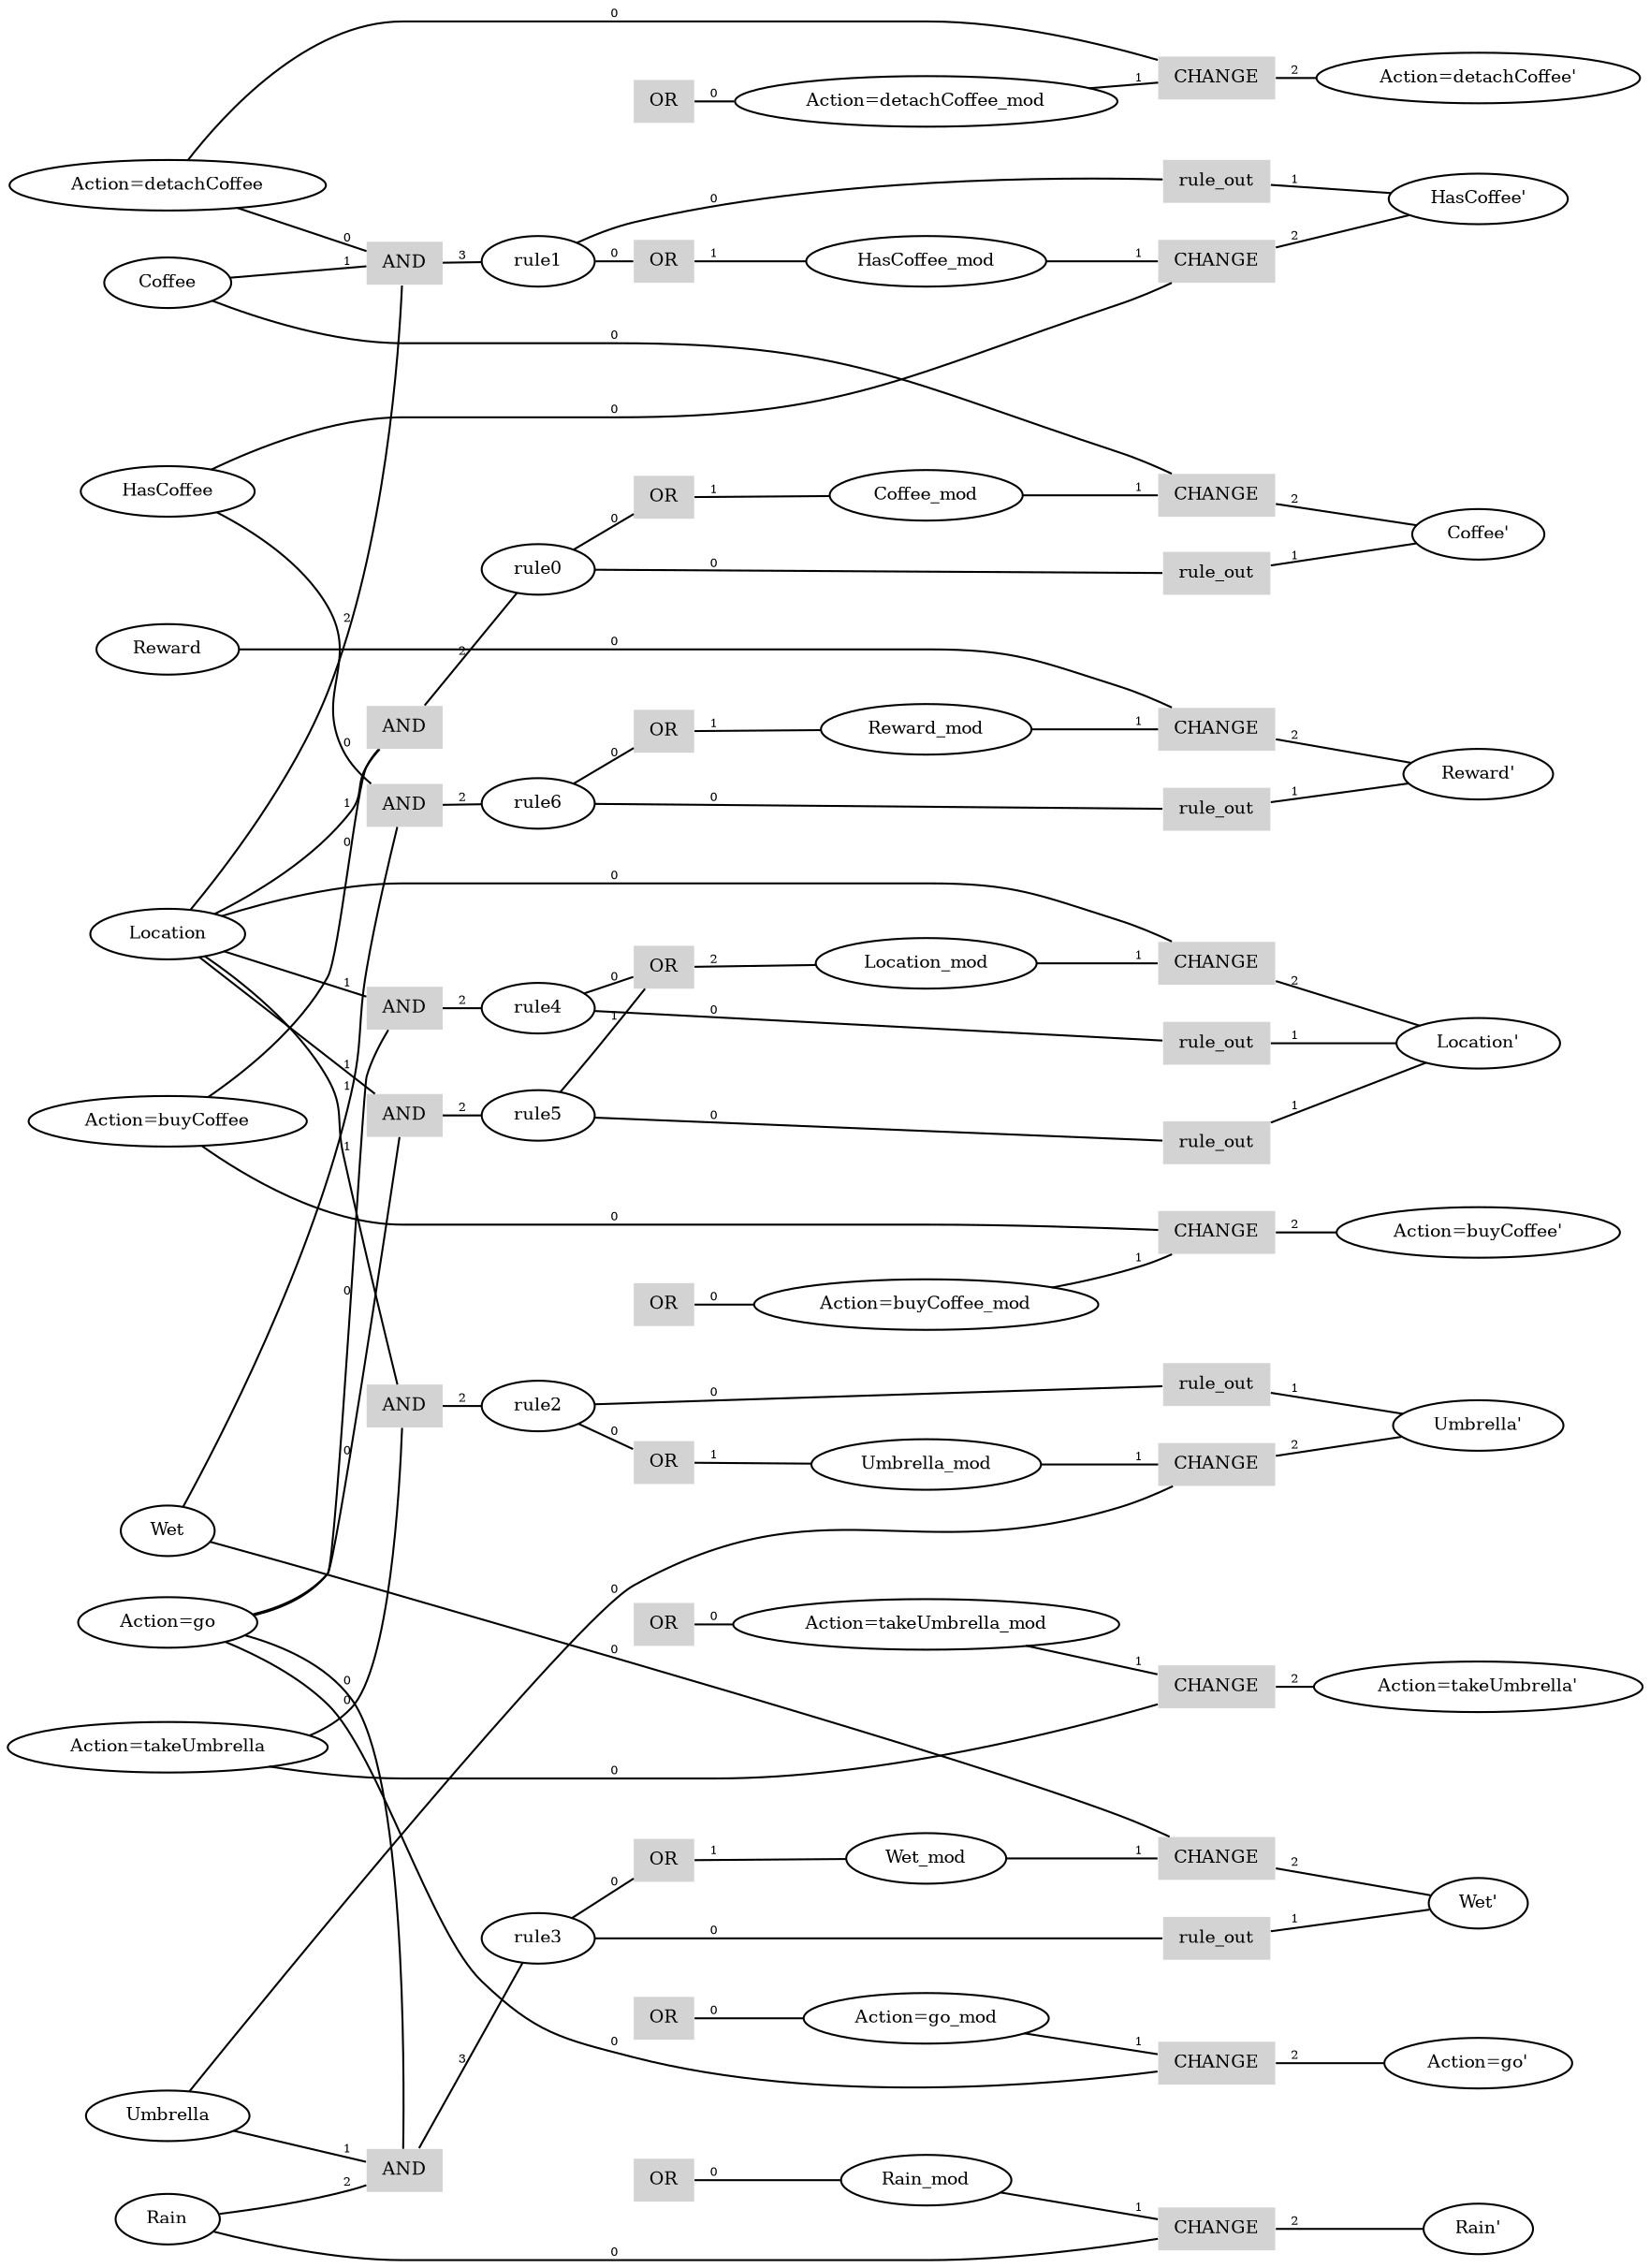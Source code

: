 graph G{
graph [ mode=hier, rankdir=LR, ranksep=0.05 ];
node [ fontsize=9, width=.3, height=.3 ];
edge [ arrowtail=dot, arrowsize=.5, fontsize=6 ];
subgraph {
rank = same;
0 [ label="Location", shape=ellipse ];
1 [ label="Coffee", shape=ellipse ];
2 [ label="Umbrella", shape=ellipse ];
3 [ label="Rain", shape=ellipse ];
4 [ label="HasCoffee", shape=ellipse ];
5 [ label="Wet", shape=ellipse ];
6 [ label="Reward", shape=ellipse ];
7 [ label="Action=buyCoffee", shape=ellipse ];
8 [ label="Action=detachCoffee", shape=ellipse ];
9 [ label="Action=takeUmbrella", shape=ellipse ];
10 [ label="Action=go", shape=ellipse ];
}

subgraph {
rank = same;
11 [ label="AND", shape=box, style=filled, penwidth=0 ];
12 [ label="AND", shape=box, style=filled, penwidth=0 ];
13 [ label="AND", shape=box, style=filled, penwidth=0 ];
14 [ label="AND", shape=box, style=filled, penwidth=0 ];
15 [ label="AND", shape=box, style=filled, penwidth=0 ];
16 [ label="AND", shape=box, style=filled, penwidth=0 ];
17 [ label="AND", shape=box, style=filled, penwidth=0 ];
}

7 -- 11 [ label=0 ];
0 -- 11 [ label=1 ];
11 -- 18 [ label=2 ];
8 -- 12 [ label=0 ];
1 -- 12 [ label=1 ];
0 -- 12 [ label=2 ];
12 -- 19 [ label=3 ];
9 -- 13 [ label=0 ];
0 -- 13 [ label=1 ];
13 -- 20 [ label=2 ];
10 -- 14 [ label=0 ];
2 -- 14 [ label=1 ];
3 -- 14 [ label=2 ];
14 -- 21 [ label=3 ];
10 -- 15 [ label=0 ];
0 -- 15 [ label=1 ];
15 -- 22 [ label=2 ];
10 -- 16 [ label=0 ];
0 -- 16 [ label=1 ];
16 -- 23 [ label=2 ];
4 -- 17 [ label=0 ];
5 -- 17 [ label=1 ];
17 -- 24 [ label=2 ];

subgraph{
rank=same;
18 [ label="rule0", shape=ellipse ];
19 [ label="rule1", shape=ellipse ];
20 [ label="rule2", shape=ellipse ];
21 [ label="rule3", shape=ellipse ];
22 [ label="rule4", shape=ellipse ];
23 [ label="rule5", shape=ellipse ];
24 [ label="rule6", shape=ellipse ];
}

25 [ label="OR", shape=box, style=filled, penwidth=0 ];
22 -- 25 [ label=0 ];
23 -- 25 [ label=1 ];
25 -- 36 [ label=2 ];
26 [ label="OR", shape=box, style=filled, penwidth=0 ];
18 -- 26 [ label=0 ];
26 -- 37 [ label=1 ];
27 [ label="OR", shape=box, style=filled, penwidth=0 ];
20 -- 27 [ label=0 ];
27 -- 38 [ label=1 ];
28 [ label="OR", shape=box, style=filled, penwidth=0 ];
28 -- 39 [ label=0 ];
29 [ label="OR", shape=box, style=filled, penwidth=0 ];
19 -- 29 [ label=0 ];
29 -- 40 [ label=1 ];
30 [ label="OR", shape=box, style=filled, penwidth=0 ];
21 -- 30 [ label=0 ];
30 -- 41 [ label=1 ];
31 [ label="OR", shape=box, style=filled, penwidth=0 ];
24 -- 31 [ label=0 ];
31 -- 42 [ label=1 ];
32 [ label="OR", shape=box, style=filled, penwidth=0 ];
32 -- 43 [ label=0 ];
33 [ label="OR", shape=box, style=filled, penwidth=0 ];
33 -- 44 [ label=0 ];
34 [ label="OR", shape=box, style=filled, penwidth=0 ];
34 -- 45 [ label=0 ];
35 [ label="OR", shape=box, style=filled, penwidth=0 ];
35 -- 46 [ label=0 ];

subgraph {
rank = same;
36 [ label="Location_mod", shape=ellipse ];
37 [ label="Coffee_mod", shape=ellipse ];
38 [ label="Umbrella_mod", shape=ellipse ];
39 [ label="Rain_mod", shape=ellipse ];
40 [ label="HasCoffee_mod", shape=ellipse ];
41 [ label="Wet_mod", shape=ellipse ];
42 [ label="Reward_mod", shape=ellipse ];
43 [ label="Action=buyCoffee_mod", shape=ellipse ];
44 [ label="Action=detachCoffee_mod", shape=ellipse ];
45 [ label="Action=takeUmbrella_mod", shape=ellipse ];
46 [ label="Action=go_mod", shape=ellipse ];
}
0 -- 47 [ label=0 ];
36 -- 47 [ label=1 ];
47 -- 65 [ label=2 ];
1 -- 48 [ label=0 ];
37 -- 48 [ label=1 ];
48 -- 66 [ label=2 ];
2 -- 49 [ label=0 ];
38 -- 49 [ label=1 ];
49 -- 67 [ label=2 ];
3 -- 50 [ label=0 ];
39 -- 50 [ label=1 ];
50 -- 68 [ label=2 ];
4 -- 51 [ label=0 ];
40 -- 51 [ label=1 ];
51 -- 69 [ label=2 ];
5 -- 52 [ label=0 ];
41 -- 52 [ label=1 ];
52 -- 70 [ label=2 ];
6 -- 53 [ label=0 ];
42 -- 53 [ label=1 ];
53 -- 71 [ label=2 ];
7 -- 54 [ label=0 ];
43 -- 54 [ label=1 ];
54 -- 72 [ label=2 ];
8 -- 55 [ label=0 ];
44 -- 55 [ label=1 ];
55 -- 73 [ label=2 ];
9 -- 56 [ label=0 ];
45 -- 56 [ label=1 ];
56 -- 74 [ label=2 ];
10 -- 57 [ label=0 ];
46 -- 57 [ label=1 ];
57 -- 75 [ label=2 ];

subgraph{rank=same;
47 [ label="CHANGE", shape=box, style=filled, penwidth=0 ];
48 [ label="CHANGE", shape=box, style=filled, penwidth=0 ];
49 [ label="CHANGE", shape=box, style=filled, penwidth=0 ];
50 [ label="CHANGE", shape=box, style=filled, penwidth=0 ];
51 [ label="CHANGE", shape=box, style=filled, penwidth=0 ];
52 [ label="CHANGE", shape=box, style=filled, penwidth=0 ];
53 [ label="CHANGE", shape=box, style=filled, penwidth=0 ];
54 [ label="CHANGE", shape=box, style=filled, penwidth=0 ];
55 [ label="CHANGE", shape=box, style=filled, penwidth=0 ];
56 [ label="CHANGE", shape=box, style=filled, penwidth=0 ];
57 [ label="CHANGE", shape=box, style=filled, penwidth=0 ];
58 [ label="rule_out", shape=box, style=filled, penwidth=0 ];
59 [ label="rule_out", shape=box, style=filled, penwidth=0 ];
60 [ label="rule_out", shape=box, style=filled, penwidth=0 ];
61 [ label="rule_out", shape=box, style=filled, penwidth=0 ];
62 [ label="rule_out", shape=box, style=filled, penwidth=0 ];
63 [ label="rule_out", shape=box, style=filled, penwidth=0 ];
64 [ label="rule_out", shape=box, style=filled, penwidth=0 ];
}
18 -- 58 [ label=0 ];
58 -- 66 [ label=1 ];
19 -- 59 [ label=0 ];
59 -- 69 [ label=1 ];
20 -- 60 [ label=0 ];
60 -- 67 [ label=1 ];
21 -- 61 [ label=0 ];
61 -- 70 [ label=1 ];
22 -- 62 [ label=0 ];
62 -- 65 [ label=1 ];
23 -- 63 [ label=0 ];
63 -- 65 [ label=1 ];
24 -- 64 [ label=0 ];
64 -- 71 [ label=1 ];


subgraph {
rank = same;
65 [ label="Location'", shape=ellipse ];
66 [ label="Coffee'", shape=ellipse ];
67 [ label="Umbrella'", shape=ellipse ];
68 [ label="Rain'", shape=ellipse ];
69 [ label="HasCoffee'", shape=ellipse ];
70 [ label="Wet'", shape=ellipse ];
71 [ label="Reward'", shape=ellipse ];
72 [ label="Action=buyCoffee'", shape=ellipse ];
73 [ label="Action=detachCoffee'", shape=ellipse ];
74 [ label="Action=takeUmbrella'", shape=ellipse ];
75 [ label="Action=go'", shape=ellipse ];
}
}
